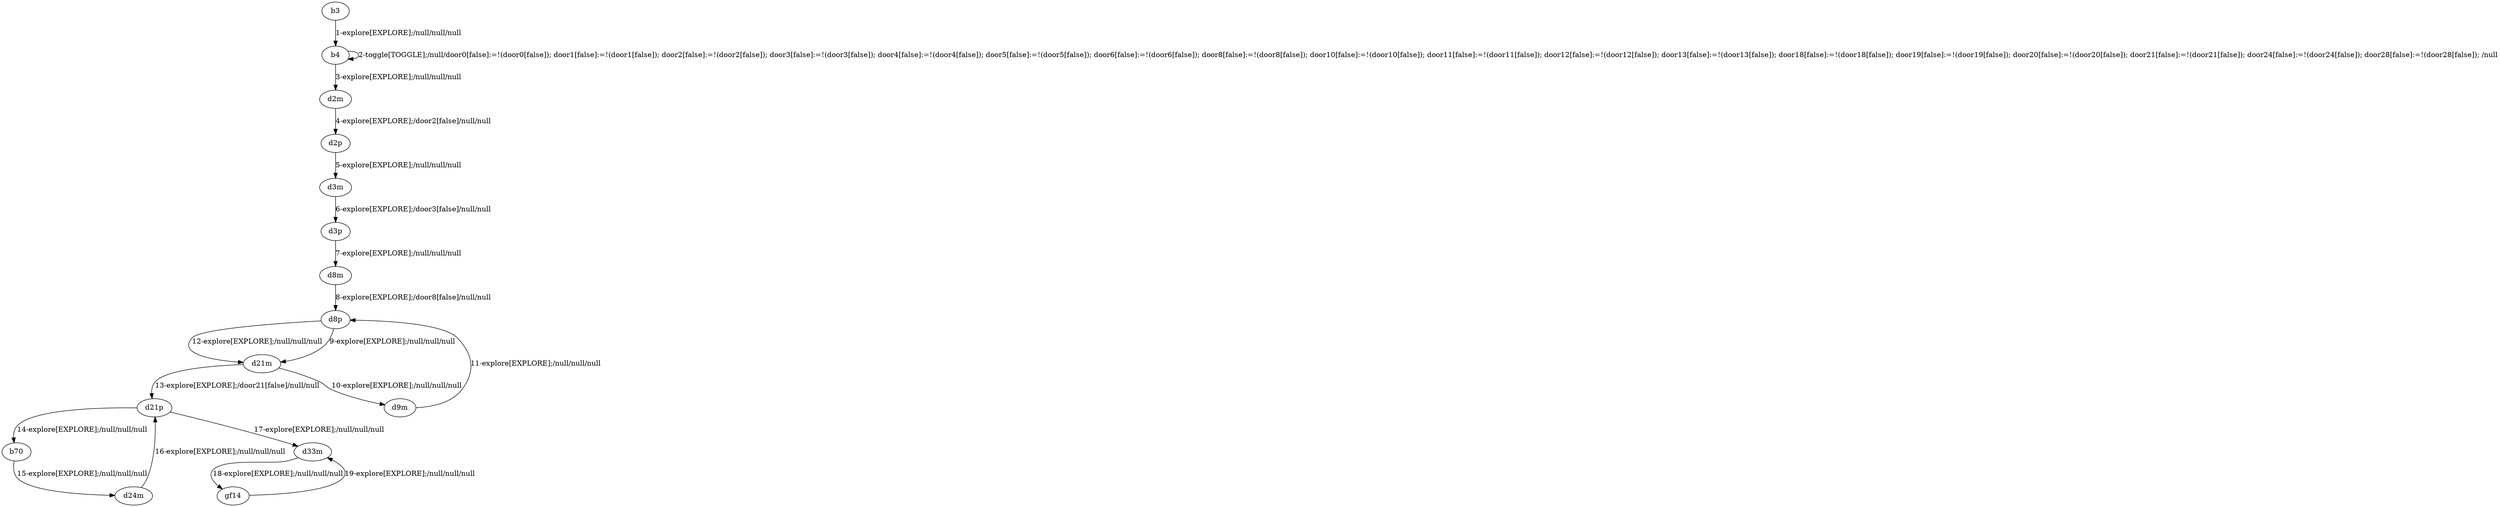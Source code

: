 # Total number of goals covered by this test: 3
# b70 --> d24m
# d24m --> d21p
# d33m --> gf14

digraph g {
"b3" -> "b4" [label = "1-explore[EXPLORE];/null/null/null"];
"b4" -> "b4" [label = "2-toggle[TOGGLE];/null/door0[false]:=!(door0[false]); door1[false]:=!(door1[false]); door2[false]:=!(door2[false]); door3[false]:=!(door3[false]); door4[false]:=!(door4[false]); door5[false]:=!(door5[false]); door6[false]:=!(door6[false]); door8[false]:=!(door8[false]); door10[false]:=!(door10[false]); door11[false]:=!(door11[false]); door12[false]:=!(door12[false]); door13[false]:=!(door13[false]); door18[false]:=!(door18[false]); door19[false]:=!(door19[false]); door20[false]:=!(door20[false]); door21[false]:=!(door21[false]); door24[false]:=!(door24[false]); door28[false]:=!(door28[false]); /null"];
"b4" -> "d2m" [label = "3-explore[EXPLORE];/null/null/null"];
"d2m" -> "d2p" [label = "4-explore[EXPLORE];/door2[false]/null/null"];
"d2p" -> "d3m" [label = "5-explore[EXPLORE];/null/null/null"];
"d3m" -> "d3p" [label = "6-explore[EXPLORE];/door3[false]/null/null"];
"d3p" -> "d8m" [label = "7-explore[EXPLORE];/null/null/null"];
"d8m" -> "d8p" [label = "8-explore[EXPLORE];/door8[false]/null/null"];
"d8p" -> "d21m" [label = "9-explore[EXPLORE];/null/null/null"];
"d21m" -> "d9m" [label = "10-explore[EXPLORE];/null/null/null"];
"d9m" -> "d8p" [label = "11-explore[EXPLORE];/null/null/null"];
"d8p" -> "d21m" [label = "12-explore[EXPLORE];/null/null/null"];
"d21m" -> "d21p" [label = "13-explore[EXPLORE];/door21[false]/null/null"];
"d21p" -> "b70" [label = "14-explore[EXPLORE];/null/null/null"];
"b70" -> "d24m" [label = "15-explore[EXPLORE];/null/null/null"];
"d24m" -> "d21p" [label = "16-explore[EXPLORE];/null/null/null"];
"d21p" -> "d33m" [label = "17-explore[EXPLORE];/null/null/null"];
"d33m" -> "gf14" [label = "18-explore[EXPLORE];/null/null/null"];
"gf14" -> "d33m" [label = "19-explore[EXPLORE];/null/null/null"];
}